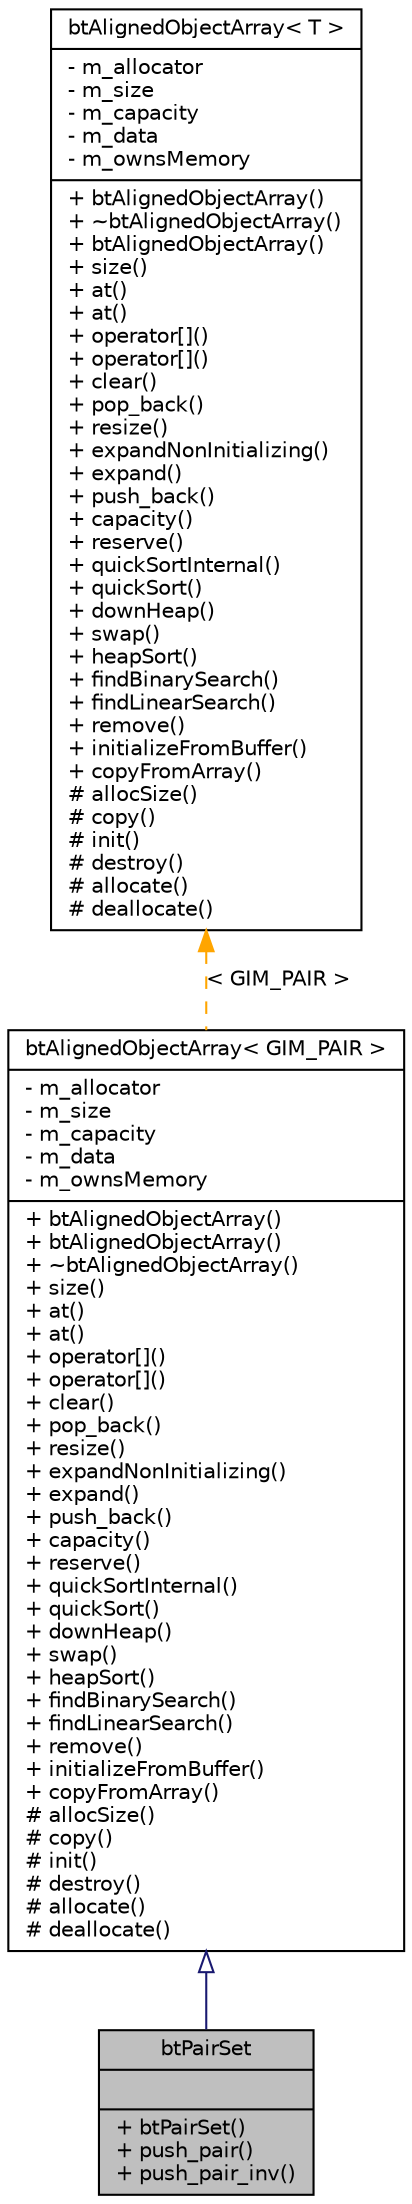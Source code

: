 digraph G
{
  edge [fontname="Helvetica",fontsize="10",labelfontname="Helvetica",labelfontsize="10"];
  node [fontname="Helvetica",fontsize="10",shape=record];
  Node1 [label="{btPairSet\n||+ btPairSet()\l+ push_pair()\l+ push_pair_inv()\l}",height=0.2,width=0.4,color="black", fillcolor="grey75", style="filled" fontcolor="black"];
  Node2 -> Node1 [dir=back,color="midnightblue",fontsize="10",style="solid",arrowtail="empty",fontname="Helvetica"];
  Node2 [label="{btAlignedObjectArray\< GIM_PAIR \>\n|- m_allocator\l- m_size\l- m_capacity\l- m_data\l- m_ownsMemory\l|+ btAlignedObjectArray()\l+ btAlignedObjectArray()\l+ ~btAlignedObjectArray()\l+ size()\l+ at()\l+ at()\l+ operator[]()\l+ operator[]()\l+ clear()\l+ pop_back()\l+ resize()\l+ expandNonInitializing()\l+ expand()\l+ push_back()\l+ capacity()\l+ reserve()\l+ quickSortInternal()\l+ quickSort()\l+ downHeap()\l+ swap()\l+ heapSort()\l+ findBinarySearch()\l+ findLinearSearch()\l+ remove()\l+ initializeFromBuffer()\l+ copyFromArray()\l# allocSize()\l# copy()\l# init()\l# destroy()\l# allocate()\l# deallocate()\l}",height=0.2,width=0.4,color="black", fillcolor="white", style="filled",URL="$dc/df2/classbtAlignedObjectArray.html"];
  Node3 -> Node2 [dir=back,color="orange",fontsize="10",style="dashed",label="\< GIM_PAIR \>",fontname="Helvetica"];
  Node3 [label="{btAlignedObjectArray\< T \>\n|- m_allocator\l- m_size\l- m_capacity\l- m_data\l- m_ownsMemory\l|+ btAlignedObjectArray()\l+ ~btAlignedObjectArray()\l+ btAlignedObjectArray()\l+ size()\l+ at()\l+ at()\l+ operator[]()\l+ operator[]()\l+ clear()\l+ pop_back()\l+ resize()\l+ expandNonInitializing()\l+ expand()\l+ push_back()\l+ capacity()\l+ reserve()\l+ quickSortInternal()\l+ quickSort()\l+ downHeap()\l+ swap()\l+ heapSort()\l+ findBinarySearch()\l+ findLinearSearch()\l+ remove()\l+ initializeFromBuffer()\l+ copyFromArray()\l# allocSize()\l# copy()\l# init()\l# destroy()\l# allocate()\l# deallocate()\l}",height=0.2,width=0.4,color="black", fillcolor="white", style="filled",URL="$dc/df2/classbtAlignedObjectArray.html"];
}
